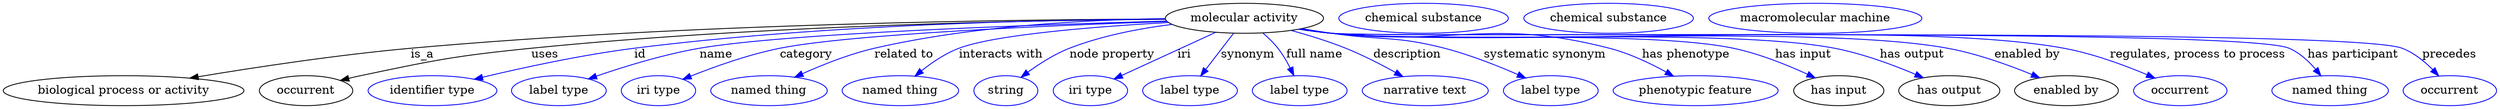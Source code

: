 digraph {
	graph [bb="0,0,2396,122"];
	node [label="\N"];
	"molecular activity"	[height=0.5,
		label="molecular activity",
		pos="1197.5,104",
		width=2.061];
	"biological process or activity"	[height=0.5,
		pos="112.51,18",
		width=3.1254];
	"molecular activity" -> "biological process or activity"	[label=is_a,
		lp="403.79,61",
		pos="e,177.11,32.789 1123.4,103 981.18,102.28 660.2,97.218 391.96,68 321.98,60.377 243.04,45.993 186.96,34.774"];
	occurrent	[height=0.5,
		pos="286.51,18",
		width=1.2082];
	"molecular activity" -> occurrent	[label=uses,
		lp="520.57,61",
		pos="e,318.85,30.067 1123.6,102.55 997.07,101.04 731.28,94.648 508.4,68 432.55,58.93 413.56,54.814 339.51,36 335.93,35.09 332.24,34.072 \
328.54,32.999"];
	id	[color=blue,
		height=0.5,
		label="identifier type",
		pos="407.51,18",
		width=1.652];
	"molecular activity" -> id	[color=blue,
		label=id,
		lp="614.96,61",
		pos="e,448.29,31.263 1123.2,102.78 1011,101.49 792.24,95.308 608.63,68 556.69,60.275 498.52,45.406 458.16,34.064",
		style=solid];
	name	[color=blue,
		height=0.5,
		label="label type",
		pos="529.51,18",
		width=1.2425];
	"molecular activity" -> name	[color=blue,
		label=name,
		lp="691.67,61",
		pos="e,559.52,31.546 1122.9,103.93 1021,103.86 833.05,98.935 676.2,68 638.92,60.649 598.04,46.453 568.92,35.226",
		style=solid];
	category	[color=blue,
		height=0.5,
		label="iri type",
		pos="627.51,18",
		width=0.9834];
	"molecular activity" -> category	[color=blue,
		label=category,
		lp="781.61,61",
		pos="e,652.71,30.985 1123,103.33 1034.7,102.29 883.63,95.999 757.32,68 723.96,60.604 687.7,46.356 662.01,35.122",
		style=solid];
	"related to"	[color=blue,
		height=0.5,
		label="named thing",
		pos="734.51,18",
		width=1.5019];
	"molecular activity" -> "related to"	[color=blue,
		label="related to",
		lp="874.75,61",
		pos="e,762.12,33.778 1123.4,102.15 1051.9,99.792 941.01,92.098 848.04,68 821.43,61.102 793.04,48.845 771.3,38.316",
		style=solid];
	"interacts with"	[color=blue,
		height=0.5,
		label="named thing",
		pos="860.51,18",
		width=1.5019];
	"molecular activity" -> "interacts with"	[color=blue,
		label="interacts with",
		lp="966.42,61",
		pos="e,877.56,35.214 1123.2,103.2 1067.5,101.04 990.55,93.07 927.7,68 912.34,61.872 897.27,51.416 885.31,41.732",
		style=solid];
	"node property"	[color=blue,
		height=0.5,
		label=string,
		pos="962.51,18",
		width=0.8403];
	"molecular activity" -> "node property"	[color=blue,
		label="node property",
		lp="1070.6,61",
		pos="e,978.59,33.376 1131.7,95.494 1100.4,90.344 1063,81.844 1031.4,68 1015.3,60.966 999.26,49.829 986.69,39.949",
		style=solid];
	iri	[color=blue,
		height=0.5,
		label="iri type",
		pos="1046.5,18",
		width=0.9834];
	"molecular activity" -> iri	[color=blue,
		label=iri,
		lp="1137.7,61",
		pos="e,1069.8,31.975 1169.1,87.2 1143.4,72.916 1105.7,51.9 1078.8,36.978",
		style=solid];
	synonym	[color=blue,
		height=0.5,
		label="label type",
		pos="1144.5,18",
		width=1.2425];
	"molecular activity" -> synonym	[color=blue,
		label=synonym,
		lp="1200.2,61",
		pos="e,1155,35.687 1186.8,86.001 1179.3,74.082 1169.1,57.94 1160.6,44.486",
		style=solid];
	"full name"	[color=blue,
		height=0.5,
		label="label type",
		pos="1251.5,18",
		width=1.2425];
	"molecular activity" -> "full name"	[color=blue,
		label="full name",
		lp="1264.1,61",
		pos="e,1245.4,36.018 1214.6,86.462 1219.8,80.905 1225.3,74.468 1229.5,68 1234.1,61.064 1238.1,53.028 1241.5,45.496",
		style=solid];
	description	[color=blue,
		height=0.5,
		label="narrative text",
		pos="1371.5,18",
		width=1.5834];
	"molecular activity" -> description	[color=blue,
		label=description,
		lp="1350.6,61",
		pos="e,1349.7,34.717 1241.8,89.316 1258.7,83.523 1277.8,76.208 1294.5,68 1310.5,60.15 1327.3,49.749 1341.1,40.55",
		style=solid];
	"systematic synonym"	[color=blue,
		height=0.5,
		label="label type",
		pos="1491.5,18",
		width=1.2425];
	"molecular activity" -> "systematic synonym"	[color=blue,
		label="systematic synonym",
		lp="1478.5,61",
		pos="e,1466.1,33.049 1251.9,91.592 1261.5,89.672 1271.3,87.74 1280.5,86 1327,77.249 1340.3,82.055 1385.5,68 1410.3,60.311 1436.7,48.091 \
1457,37.779",
		style=solid];
	"has phenotype"	[color=blue,
		height=0.5,
		label="phenotypic feature",
		pos="1630.5,18",
		width=2.1155];
	"molecular activity" -> "has phenotype"	[color=blue,
		label="has phenotype",
		lp="1614.8,61",
		pos="e,1607,35.283 1250,91.15 1260.1,89.187 1270.6,87.353 1280.5,86 1394.8,70.389 1428.7,100.07 1539.5,68 1560.2,62.024 1581.4,50.909 \
1598.2,40.774",
		style=solid];
	"has input"	[height=0.5,
		pos="1766.5,18",
		width=1.1746];
	"molecular activity" -> "has input"	[color=blue,
		label="has input",
		lp="1724,61",
		pos="e,1742.6,33.056 1249.6,91.062 1259.8,89.081 1270.4,87.263 1280.5,86 1447.4,65.064 1495,107.45 1658.5,68 1684.9,61.634 1712.7,48.833 \
1733.6,37.912",
		style=solid];
	"has output"	[height=0.5,
		pos="1873.5,18",
		width=1.2974];
	"molecular activity" -> "has output"	[color=blue,
		label="has output",
		lp="1827.5,61",
		pos="e,1847.2,32.881 1249.5,90.985 1259.8,89.01 1270.4,87.215 1280.5,86 1384.9,73.405 1650.7,90.221 1753.5,68 1783.1,61.607 1814.7,48.41 \
1838.1,37.321",
		style=solid];
	"enabled by"	[height=0.5,
		pos="1986.5,18",
		width=1.3516];
	"molecular activity" -> "enabled by"	[color=blue,
		label="enabled by",
		lp="1938,61",
		pos="e,1958.8,32.932 1249.1,91.014 1259.4,89.011 1270.3,87.197 1280.5,86 1408.6,71.008 1734.2,93.74 1860.5,68 1891.6,61.672 1924.9,48.381 \
1949.5,37.236",
		style=solid];
	"regulates, process to process"	[color=blue,
		height=0.5,
		label=occurrent,
		pos="2096.5,18",
		width=1.2082];
	"molecular activity" -> "regulates, process to process"	[color=blue,
		label="regulates, process to process",
		lp="2098.2,61",
		pos="e,2070.3,32.515 1249.1,90.973 1259.4,88.973 1270.3,87.171 1280.5,86 1433.3,68.499 1821.8,98.737 1972.5,68 2003.6,61.671 2036.8,48.108 \
2061.1,36.853",
		style=solid];
	"has participant"	[color=blue,
		height=0.5,
		label="named thing",
		pos="2236.5,18",
		width=1.5019];
	"molecular activity" -> "has participant"	[color=blue,
		label="has participant",
		lp="2245.5,61",
		pos="e,2223.6,35.551 1249.1,90.924 1259.4,88.928 1270.3,87.141 1280.5,86 1330.3,80.454 2134.9,86.285 2181.5,68 2194.9,62.767 2207.1,52.728 \
2216.6,43.092",
		style=solid];
	precedes	[color=blue,
		height=0.5,
		label=occurrent,
		pos="2352.5,18",
		width=1.2082];
	"molecular activity" -> precedes	[color=blue,
		label=precedes,
		lp="2339,61",
		pos="e,2338,35.112 1249.1,90.907 1259.4,88.912 1270.3,87.13 1280.5,86 1336.3,79.844 2237.7,86.891 2290.5,68 2305.5,62.649 2319.6,52.103 \
2330.6,42.161",
		style=solid];
	"molecular activity_has input"	[color=blue,
		height=0.5,
		label="chemical substance",
		pos="1368.5,104",
		width=2.1837];
	"molecular activity_has output"	[color=blue,
		height=0.5,
		label="chemical substance",
		pos="1543.5,104",
		width=2.1837];
	"molecular activity_enabled by"	[color=blue,
		height=0.5,
		label="macromolecular machine",
		pos="1739.5,104",
		width=2.7701];
}
